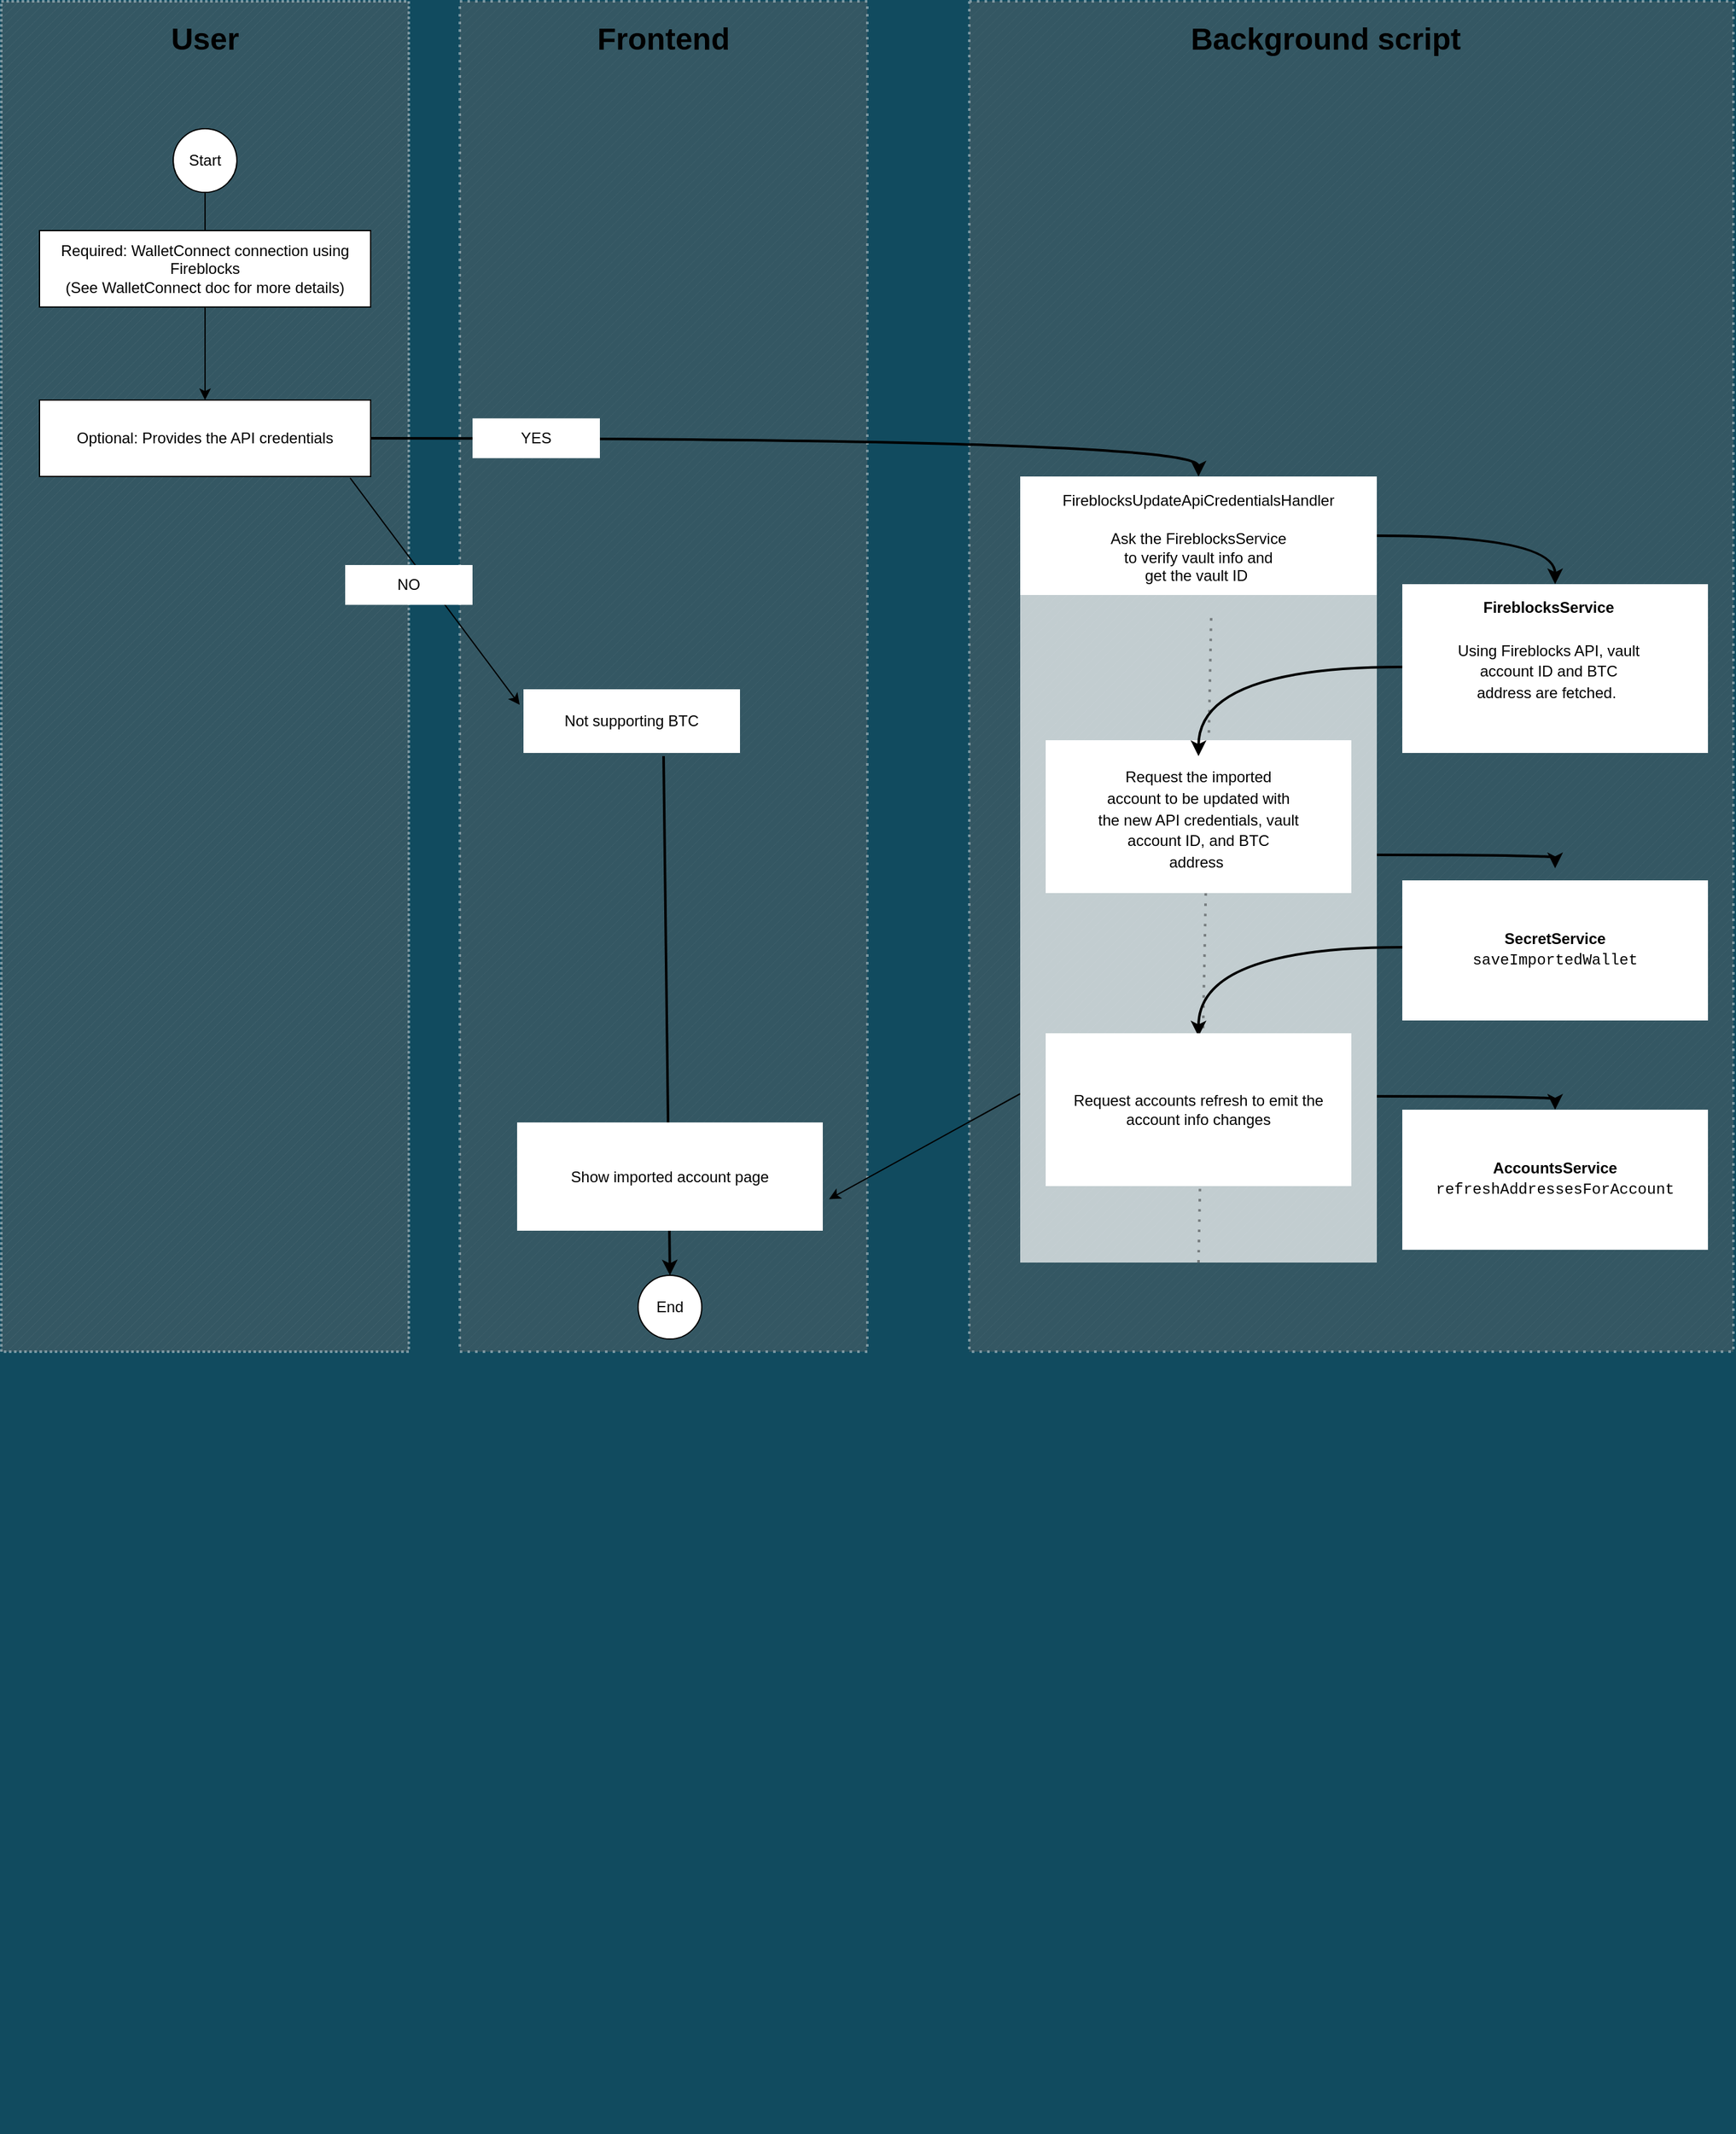 <mxfile>
    <diagram id="IfbSHu1qeb66g8-ugtAH" name="Page-1">
        <mxGraphModel dx="2571" dy="802" grid="1" gridSize="10" guides="1" tooltips="1" connect="1" arrows="1" fold="1" page="1" pageScale="1" pageWidth="850" pageHeight="1100" background="#114B5F" math="0" shadow="0">
            <root>
                <mxCell id="0"/>
                <mxCell id="1" parent="0"/>
                <mxCell id="96" value="" style="verticalLabelPosition=bottom;verticalAlign=top;html=1;shape=mxgraph.basic.patternFillRect;fillStyle=diag;step=5;fillStrokeWidth=0.2;fillStrokeColor=#dddddd;dashed=1;strokeColor=#FFFFFF;strokeWidth=2;opacity=40;fillColor=#696969;dashPattern=1 2;" parent="1" vertex="1">
                    <mxGeometry x="-440" y="40" width="320" height="1060" as="geometry"/>
                </mxCell>
                <mxCell id="97" value="" style="verticalLabelPosition=bottom;verticalAlign=top;html=1;shape=mxgraph.basic.patternFillRect;fillStyle=diag;step=5;fillStrokeWidth=0.2;fillStrokeColor=#dddddd;dashed=1;strokeColor=#FFFFFF;strokeWidth=2;opacity=40;fillColor=#696969;dashPattern=1 2;" parent="1" vertex="1">
                    <mxGeometry x="-40" y="40" width="600" height="1060" as="geometry"/>
                </mxCell>
                <mxCell id="98" value="" style="verticalLabelPosition=bottom;verticalAlign=top;html=1;shape=mxgraph.basic.patternFillRect;fillStyle=diag;step=5;fillStrokeWidth=0.2;fillStrokeColor=#dddddd;dashed=1;strokeColor=#FFFFFF;strokeWidth=2;opacity=40;fillColor=#696969;dashPattern=1 1;" parent="1" vertex="1">
                    <mxGeometry x="-800" y="40" width="320" height="1060" as="geometry"/>
                </mxCell>
                <mxCell id="99" value="&lt;h1&gt;Background script&lt;/h1&gt;" style="text;html=1;strokeColor=none;fillColor=none;spacing=5;spacingTop=-20;whiteSpace=wrap;overflow=hidden;rounded=0;fontStyle=1;align=center;" parent="1" vertex="1">
                    <mxGeometry x="-80" y="50" width="640" height="40" as="geometry"/>
                </mxCell>
                <mxCell id="100" value="&lt;h1&gt;Frontend&lt;/h1&gt;" style="text;html=1;strokeColor=none;fillColor=none;spacing=5;spacingTop=-20;whiteSpace=wrap;overflow=hidden;rounded=0;align=center;" parent="1" vertex="1">
                    <mxGeometry x="-440" y="50" width="320" height="40" as="geometry"/>
                </mxCell>
                <mxCell id="101" style="edgeStyle=orthogonalEdgeStyle;curved=1;html=1;entryX=0.5;entryY=0;entryDx=0;entryDy=0;fontSize=14;strokeWidth=2;rounded=0;" parent="1" source="102" target="106" edge="1">
                    <mxGeometry relative="1" as="geometry"/>
                </mxCell>
                <mxCell id="176" value="Yes" style="edgeLabel;html=1;align=center;verticalAlign=middle;resizable=0;points=[];" parent="101" vertex="1" connectable="0">
                    <mxGeometry x="-0.7" y="-1" relative="1" as="geometry">
                        <mxPoint as="offset"/>
                    </mxGeometry>
                </mxCell>
                <mxCell id="166" style="edgeStyle=none;html=1;exitX=0.856;exitY=0.353;exitDx=0;exitDy=0;entryX=0.147;entryY=0.521;entryDx=0;entryDy=0;entryPerimeter=0;startArrow=none;exitPerimeter=0;" parent="1" source="98" target="96" edge="1">
                    <mxGeometry relative="1" as="geometry"/>
                </mxCell>
                <mxCell id="102" value="Optional: Provides the API credentials" style="rounded=0;whiteSpace=wrap;html=1;" parent="1" vertex="1">
                    <mxGeometry x="-770" y="353" width="260" height="60" as="geometry"/>
                </mxCell>
                <mxCell id="103" style="edgeStyle=none;html=1;exitX=0.5;exitY=1;exitDx=0;exitDy=0;entryX=0.5;entryY=0;entryDx=0;entryDy=0;rounded=0;startArrow=none;" parent="1" source="148" target="102" edge="1">
                    <mxGeometry relative="1" as="geometry"/>
                </mxCell>
                <mxCell id="104" value="Start" style="ellipse;whiteSpace=wrap;html=1;aspect=fixed;labelPosition=center;verticalLabelPosition=middle;align=center;verticalAlign=middle;rounded=0;" parent="1" vertex="1">
                    <mxGeometry x="-665" y="140" width="50" height="50" as="geometry"/>
                </mxCell>
                <mxCell id="105" style="edgeStyle=orthogonalEdgeStyle;curved=1;html=1;entryX=0.5;entryY=0;entryDx=0;entryDy=0;fontSize=18;strokeWidth=2;rounded=0;" parent="1" source="106" target="109" edge="1">
                    <mxGeometry relative="1" as="geometry">
                        <Array as="points">
                            <mxPoint x="420" y="460"/>
                        </Array>
                    </mxGeometry>
                </mxCell>
                <mxCell id="106" value="&lt;div style=&quot;line-height: 18px;&quot;&gt;FireblocksUpdateApiCredentialsHandler&lt;/div&gt;&lt;br&gt;Ask the FireblocksService &lt;br&gt;to verify vault info and&lt;br&gt;get the vault ID&amp;nbsp;" style="whiteSpace=wrap;html=1;rounded=0;strokeColor=none;" parent="1" vertex="1">
                    <mxGeometry y="413" width="280" height="93" as="geometry"/>
                </mxCell>
                <mxCell id="109" value="" style="whiteSpace=wrap;html=1;rounded=0;strokeColor=none;" parent="1" vertex="1">
                    <mxGeometry x="300" y="497.5" width="240" height="132.5" as="geometry"/>
                </mxCell>
                <mxCell id="112" value="&lt;h1&gt;User&lt;/h1&gt;" style="text;html=1;strokeColor=none;fillColor=none;spacing=5;spacingTop=-20;whiteSpace=wrap;overflow=hidden;rounded=0;align=center;" parent="1" vertex="1">
                    <mxGeometry x="-800" y="50" width="320" height="40" as="geometry"/>
                </mxCell>
                <mxCell id="121" value="&lt;b style=&quot;font-size: 12px;&quot;&gt;FireblocksService&lt;br&gt;&lt;/b&gt;&lt;span style=&quot;font-size: 12px;&quot;&gt;&lt;br&gt;Using Fireblocks API, vault account ID and BTC address are fetched.&amp;nbsp;&lt;br&gt;&lt;/span&gt;" style="text;html=1;strokeColor=none;fillColor=none;align=center;verticalAlign=top;whiteSpace=wrap;rounded=0;fontSize=14;" parent="1" vertex="1">
                    <mxGeometry x="340" y="500" width="150" height="132.5" as="geometry"/>
                </mxCell>
                <mxCell id="180" style="edgeStyle=none;html=1;exitX=0;exitY=0.75;exitDx=0;exitDy=0;entryX=0.906;entryY=0.887;entryDx=0;entryDy=0;entryPerimeter=0;" parent="1" source="127" target="96" edge="1">
                    <mxGeometry relative="1" as="geometry"/>
                </mxCell>
                <mxCell id="127" value="" style="whiteSpace=wrap;html=1;rounded=0;fillStyle=solid;fillColor=default;strokeColor=none;opacity=70;" parent="1" vertex="1">
                    <mxGeometry y="500" width="280" height="530" as="geometry"/>
                </mxCell>
                <mxCell id="129" value="" style="endArrow=none;dashed=1;html=1;dashPattern=1 3;strokeWidth=2;curved=1;opacity=40;exitX=0.5;exitY=1;exitDx=0;exitDy=0;rounded=0;" parent="1" source="127" edge="1">
                    <mxGeometry width="50" height="50" relative="1" as="geometry">
                        <mxPoint x="120.0" y="1090" as="sourcePoint"/>
                        <mxPoint x="150" y="520" as="targetPoint"/>
                    </mxGeometry>
                </mxCell>
                <mxCell id="142" value="" style="edgeLabel;resizable=0;html=1;align=right;verticalAlign=middle;dashed=1;dashPattern=1 1;fillStyle=solid;strokeColor=#030303;strokeWidth=6;fontSize=14;fillColor=none;opacity=40;labelBackgroundColor=none;labelBorderColor=none;spacingTop=0;spacing=4;textOpacity=70;rounded=0;" parent="1" connectable="0" vertex="1">
                    <mxGeometry x="110" y="1709.997" as="geometry"/>
                </mxCell>
                <mxCell id="145" style="html=1;entryX=0.5;entryY=0;entryDx=0;entryDy=0;fontSize=14;strokeWidth=2;rounded=0;exitX=0.5;exitY=0.559;exitDx=0;exitDy=0;exitPerimeter=0;" parent="1" source="96" target="147" edge="1">
                    <mxGeometry relative="1" as="geometry">
                        <mxPoint x="-280" y="1930" as="sourcePoint"/>
                    </mxGeometry>
                </mxCell>
                <mxCell id="147" value="End" style="ellipse;whiteSpace=wrap;html=1;aspect=fixed;labelPosition=center;verticalLabelPosition=middle;align=center;verticalAlign=middle;rounded=0;" parent="1" vertex="1">
                    <mxGeometry x="-300" y="1040" width="50" height="50" as="geometry"/>
                </mxCell>
                <mxCell id="149" value="" style="edgeStyle=none;html=1;exitX=0.5;exitY=1;exitDx=0;exitDy=0;entryX=0.5;entryY=0;entryDx=0;entryDy=0;rounded=0;endArrow=none;" parent="1" source="104" target="148" edge="1">
                    <mxGeometry relative="1" as="geometry">
                        <mxPoint x="-640" y="190" as="sourcePoint"/>
                        <mxPoint x="-640" y="353" as="targetPoint"/>
                    </mxGeometry>
                </mxCell>
                <mxCell id="148" value="Required: WalletConnect connection using Fireblocks&lt;br&gt;(See WalletConnect doc for more details)" style="rounded=0;whiteSpace=wrap;html=1;" parent="1" vertex="1">
                    <mxGeometry x="-770" y="220" width="260" height="60" as="geometry"/>
                </mxCell>
                <mxCell id="151" value="" style="whiteSpace=wrap;html=1;rounded=0;strokeColor=none;" parent="1" vertex="1">
                    <mxGeometry x="20" y="620" width="240" height="120" as="geometry"/>
                </mxCell>
                <mxCell id="152" value="&lt;span style=&quot;font-size: 12px;&quot;&gt;Request the imported account to be updated with the new API credentials, vault account ID, and BTC address&amp;nbsp;&lt;br&gt;&lt;/span&gt;" style="text;html=1;strokeColor=none;fillColor=none;align=center;verticalAlign=top;whiteSpace=wrap;rounded=0;fontSize=14;" parent="1" vertex="1">
                    <mxGeometry x="60" y="632.5" width="160" height="150" as="geometry"/>
                </mxCell>
                <mxCell id="161" style="edgeStyle=none;html=1;" parent="1" source="153" edge="1">
                    <mxGeometry relative="1" as="geometry">
                        <mxPoint x="420" y="730" as="targetPoint"/>
                    </mxGeometry>
                </mxCell>
                <mxCell id="153" value="&lt;b&gt;SecretService&lt;/b&gt;&lt;br&gt;&lt;div style=&quot;font-family: Menlo, Monaco, &amp;quot;Courier New&amp;quot;, monospace; line-height: 18px;&quot;&gt;saveImportedWallet&lt;/div&gt;" style="whiteSpace=wrap;html=1;rounded=0;strokeColor=none;" parent="1" vertex="1">
                    <mxGeometry x="300" y="730" width="240" height="110" as="geometry"/>
                </mxCell>
                <mxCell id="154" style="edgeStyle=orthogonalEdgeStyle;curved=1;html=1;entryX=0.5;entryY=0;entryDx=0;entryDy=0;fontSize=18;strokeWidth=2;rounded=0;" parent="1" edge="1">
                    <mxGeometry relative="1" as="geometry">
                        <mxPoint x="280" y="710" as="sourcePoint"/>
                        <mxPoint x="420" y="720.5" as="targetPoint"/>
                        <Array as="points">
                            <mxPoint x="420" y="710.5"/>
                        </Array>
                    </mxGeometry>
                </mxCell>
                <mxCell id="158" style="edgeStyle=orthogonalEdgeStyle;curved=1;html=1;strokeWidth=2;fontSize=14;sourcePerimeterSpacing=4;rounded=0;entryX=0.5;entryY=0;entryDx=0;entryDy=0;" parent="1" target="152" edge="1">
                    <mxGeometry relative="1" as="geometry">
                        <mxPoint x="300" y="562.5" as="sourcePoint"/>
                        <mxPoint x="24" y="632.5" as="targetPoint"/>
                        <Array as="points">
                            <mxPoint x="140" y="563"/>
                        </Array>
                    </mxGeometry>
                </mxCell>
                <mxCell id="159" style="edgeStyle=orthogonalEdgeStyle;curved=1;html=1;strokeWidth=2;fontSize=14;sourcePerimeterSpacing=4;rounded=0;entryX=0.5;entryY=0;entryDx=0;entryDy=0;" parent="1" edge="1">
                    <mxGeometry relative="1" as="geometry">
                        <mxPoint x="300" y="782.5" as="sourcePoint"/>
                        <mxPoint x="140" y="852.5" as="targetPoint"/>
                        <Array as="points">
                            <mxPoint x="140" y="783"/>
                        </Array>
                    </mxGeometry>
                </mxCell>
                <mxCell id="160" value="Request accounts refresh to emit the account info changes" style="whiteSpace=wrap;html=1;rounded=0;strokeColor=none;" parent="1" vertex="1">
                    <mxGeometry x="20" y="850" width="240" height="120" as="geometry"/>
                </mxCell>
                <mxCell id="162" value="&lt;b&gt;AccountsService&lt;/b&gt;&lt;br&gt;&lt;div style=&quot;font-family: Menlo, Monaco, &amp;quot;Courier New&amp;quot;, monospace; line-height: 18px;&quot;&gt;&lt;div style=&quot;line-height: 18px;&quot;&gt;refreshAddressesForAccount&lt;/div&gt;&lt;/div&gt;" style="whiteSpace=wrap;html=1;rounded=0;strokeColor=none;" parent="1" vertex="1">
                    <mxGeometry x="300" y="910" width="240" height="110" as="geometry"/>
                </mxCell>
                <mxCell id="163" style="edgeStyle=orthogonalEdgeStyle;curved=1;html=1;entryX=0.5;entryY=0;entryDx=0;entryDy=0;fontSize=18;strokeWidth=2;rounded=0;" parent="1" edge="1">
                    <mxGeometry relative="1" as="geometry">
                        <mxPoint x="280" y="899.5" as="sourcePoint"/>
                        <mxPoint x="420" y="910" as="targetPoint"/>
                        <Array as="points">
                            <mxPoint x="420" y="900"/>
                        </Array>
                    </mxGeometry>
                </mxCell>
                <mxCell id="165" value="Not supporting BTC" style="whiteSpace=wrap;html=1;rounded=0;strokeColor=none;" parent="1" vertex="1">
                    <mxGeometry x="-390" y="580" width="170" height="50" as="geometry"/>
                </mxCell>
                <mxCell id="167" value="&lt;span style=&quot;font-size: 12px;&quot;&gt;&lt;b&gt;NO&lt;/b&gt;&lt;br&gt;&lt;/span&gt;" style="text;html=1;strokeColor=none;fillColor=none;align=center;verticalAlign=top;whiteSpace=wrap;rounded=0;fontSize=14;" parent="1" vertex="1">
                    <mxGeometry x="-510" y="482.5" width="80" height="17.5" as="geometry"/>
                </mxCell>
                <mxCell id="175" value="NO" style="whiteSpace=wrap;html=1;rounded=0;strokeColor=none;" parent="1" vertex="1">
                    <mxGeometry x="-530" y="482.5" width="100" height="31.25" as="geometry"/>
                </mxCell>
                <mxCell id="177" value="YES" style="whiteSpace=wrap;html=1;rounded=0;strokeColor=none;" parent="1" vertex="1">
                    <mxGeometry x="-430" y="367.38" width="100" height="31.25" as="geometry"/>
                </mxCell>
                <mxCell id="178" value="Show imported account page" style="whiteSpace=wrap;html=1;rounded=0;strokeColor=none;" parent="1" vertex="1">
                    <mxGeometry x="-395" y="920" width="240" height="85" as="geometry"/>
                </mxCell>
            </root>
        </mxGraphModel>
    </diagram>
</mxfile>
